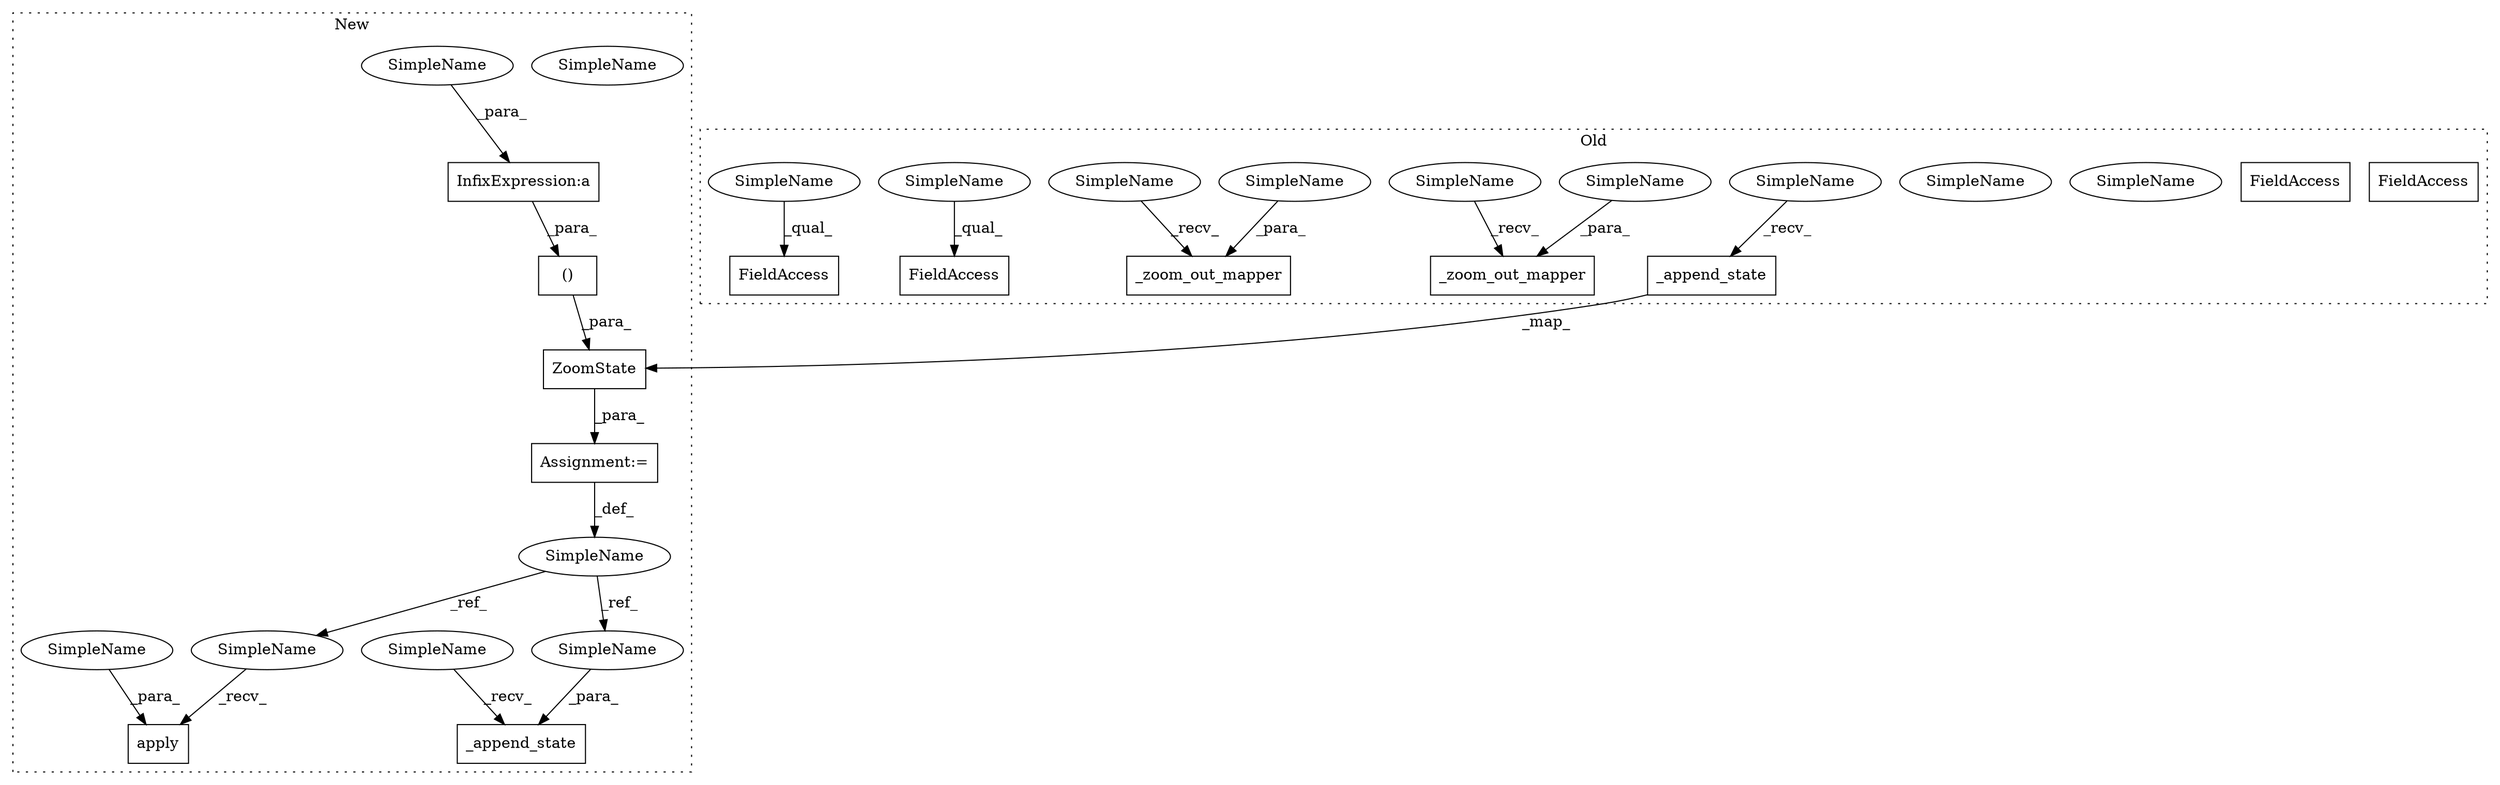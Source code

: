 digraph G {
subgraph cluster0 {
1 [label="_zoom_out_mapper" a="32" s="1863,1914" l="17,1" shape="box"];
6 [label="_append_state" a="32" s="2103,2171" l="19,2" shape="box"];
9 [label="_zoom_out_mapper" a="32" s="2000,2051" l="17,1" shape="box"];
10 [label="FieldAccess" a="22" s="2017" l="14" shape="box"];
11 [label="FieldAccess" a="22" s="1880" l="14" shape="box"];
12 [label="FieldAccess" a="22" s="2060" l="18" shape="box"];
13 [label="FieldAccess" a="22" s="1923" l="18" shape="box"];
15 [label="SimpleName" a="42" s="2045" l="6" shape="ellipse"];
16 [label="SimpleName" a="42" s="1908" l="6" shape="ellipse"];
18 [label="SimpleName" a="42" s="2045" l="6" shape="ellipse"];
19 [label="SimpleName" a="42" s="1908" l="6" shape="ellipse"];
22 [label="SimpleName" a="42" s="2098" l="4" shape="ellipse"];
23 [label="SimpleName" a="42" s="2017" l="4" shape="ellipse"];
24 [label="SimpleName" a="42" s="1880" l="4" shape="ellipse"];
25 [label="SimpleName" a="42" s="1858" l="4" shape="ellipse"];
26 [label="SimpleName" a="42" s="1995" l="4" shape="ellipse"];
label = "Old";
style="dotted";
}
subgraph cluster1 {
2 [label="_append_state" a="32" s="3493,3517" l="14,1" shape="box"];
3 [label="InfixExpression:a" a="27" s="3141" l="3" shape="box"];
4 [label="()" a="106" s="3407" l="45" shape="box"];
5 [label="apply" a="32" s="3471,3481" l="6,1" shape="box"];
7 [label="ZoomState" a="32" s="3336,3452" l="15,2" shape="box"];
8 [label="SimpleName" a="42" s="3325" l="10" shape="ellipse"];
14 [label="Assignment:=" a="7" s="3335" l="1" shape="box"];
17 [label="SimpleName" a="42" s="3144" l="6" shape="ellipse"];
20 [label="SimpleName" a="42" s="3507" l="10" shape="ellipse"];
21 [label="SimpleName" a="42" s="3460" l="10" shape="ellipse"];
27 [label="SimpleName" a="42" s="3144" l="6" shape="ellipse"];
28 [label="SimpleName" a="42" s="3488" l="4" shape="ellipse"];
29 [label="SimpleName" a="42" s="3477" l="4" shape="ellipse"];
label = "New";
style="dotted";
}
3 -> 4 [label="_para_"];
4 -> 7 [label="_para_"];
6 -> 7 [label="_map_"];
7 -> 14 [label="_para_"];
8 -> 20 [label="_ref_"];
8 -> 21 [label="_ref_"];
14 -> 8 [label="_def_"];
18 -> 9 [label="_para_"];
19 -> 1 [label="_para_"];
20 -> 2 [label="_para_"];
21 -> 5 [label="_recv_"];
22 -> 6 [label="_recv_"];
23 -> 10 [label="_qual_"];
24 -> 11 [label="_qual_"];
25 -> 1 [label="_recv_"];
26 -> 9 [label="_recv_"];
27 -> 3 [label="_para_"];
28 -> 2 [label="_recv_"];
29 -> 5 [label="_para_"];
}